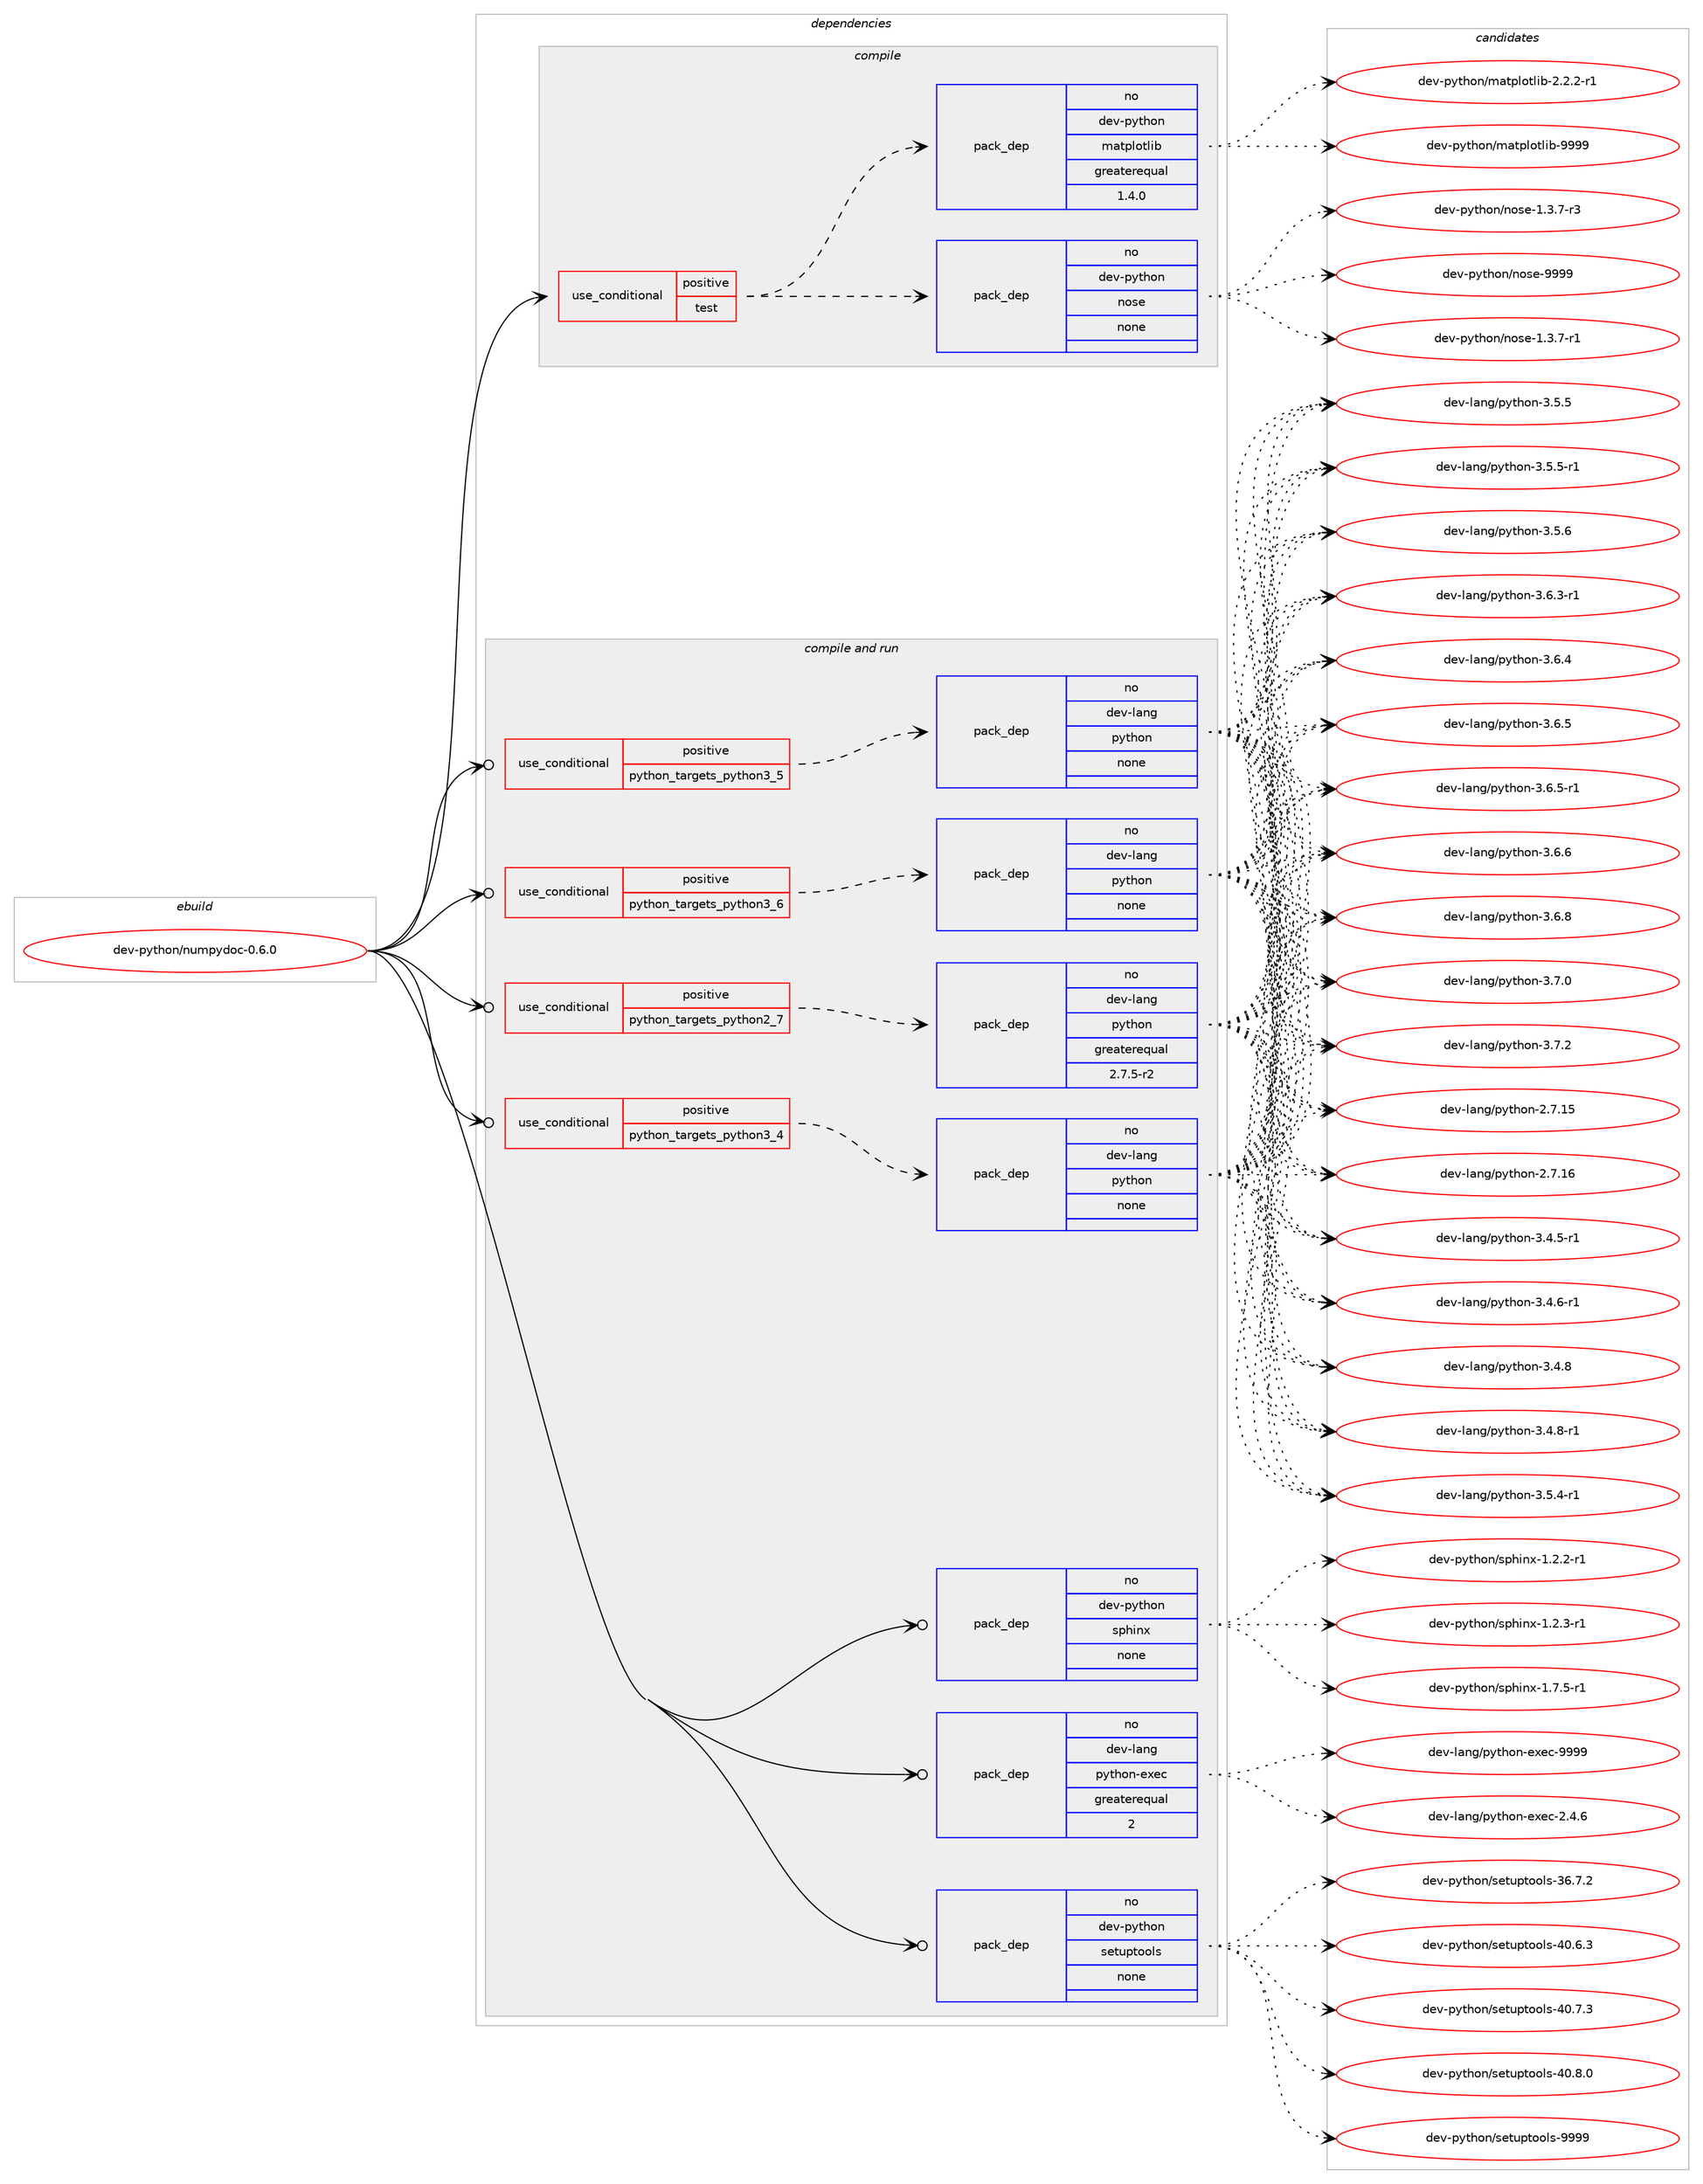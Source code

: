 digraph prolog {

# *************
# Graph options
# *************

newrank=true;
concentrate=true;
compound=true;
graph [rankdir=LR,fontname=Helvetica,fontsize=10,ranksep=1.5];#, ranksep=2.5, nodesep=0.2];
edge  [arrowhead=vee];
node  [fontname=Helvetica,fontsize=10];

# **********
# The ebuild
# **********

subgraph cluster_leftcol {
color=gray;
rank=same;
label=<<i>ebuild</i>>;
id [label="dev-python/numpydoc-0.6.0", color=red, width=4, href="../dev-python/numpydoc-0.6.0.svg"];
}

# ****************
# The dependencies
# ****************

subgraph cluster_midcol {
color=gray;
label=<<i>dependencies</i>>;
subgraph cluster_compile {
fillcolor="#eeeeee";
style=filled;
label=<<i>compile</i>>;
subgraph cond378419 {
dependency1421589 [label=<<TABLE BORDER="0" CELLBORDER="1" CELLSPACING="0" CELLPADDING="4"><TR><TD ROWSPAN="3" CELLPADDING="10">use_conditional</TD></TR><TR><TD>positive</TD></TR><TR><TD>test</TD></TR></TABLE>>, shape=none, color=red];
subgraph pack1019893 {
dependency1421590 [label=<<TABLE BORDER="0" CELLBORDER="1" CELLSPACING="0" CELLPADDING="4" WIDTH="220"><TR><TD ROWSPAN="6" CELLPADDING="30">pack_dep</TD></TR><TR><TD WIDTH="110">no</TD></TR><TR><TD>dev-python</TD></TR><TR><TD>nose</TD></TR><TR><TD>none</TD></TR><TR><TD></TD></TR></TABLE>>, shape=none, color=blue];
}
dependency1421589:e -> dependency1421590:w [weight=20,style="dashed",arrowhead="vee"];
subgraph pack1019894 {
dependency1421591 [label=<<TABLE BORDER="0" CELLBORDER="1" CELLSPACING="0" CELLPADDING="4" WIDTH="220"><TR><TD ROWSPAN="6" CELLPADDING="30">pack_dep</TD></TR><TR><TD WIDTH="110">no</TD></TR><TR><TD>dev-python</TD></TR><TR><TD>matplotlib</TD></TR><TR><TD>greaterequal</TD></TR><TR><TD>1.4.0</TD></TR></TABLE>>, shape=none, color=blue];
}
dependency1421589:e -> dependency1421591:w [weight=20,style="dashed",arrowhead="vee"];
}
id:e -> dependency1421589:w [weight=20,style="solid",arrowhead="vee"];
}
subgraph cluster_compileandrun {
fillcolor="#eeeeee";
style=filled;
label=<<i>compile and run</i>>;
subgraph cond378420 {
dependency1421592 [label=<<TABLE BORDER="0" CELLBORDER="1" CELLSPACING="0" CELLPADDING="4"><TR><TD ROWSPAN="3" CELLPADDING="10">use_conditional</TD></TR><TR><TD>positive</TD></TR><TR><TD>python_targets_python2_7</TD></TR></TABLE>>, shape=none, color=red];
subgraph pack1019895 {
dependency1421593 [label=<<TABLE BORDER="0" CELLBORDER="1" CELLSPACING="0" CELLPADDING="4" WIDTH="220"><TR><TD ROWSPAN="6" CELLPADDING="30">pack_dep</TD></TR><TR><TD WIDTH="110">no</TD></TR><TR><TD>dev-lang</TD></TR><TR><TD>python</TD></TR><TR><TD>greaterequal</TD></TR><TR><TD>2.7.5-r2</TD></TR></TABLE>>, shape=none, color=blue];
}
dependency1421592:e -> dependency1421593:w [weight=20,style="dashed",arrowhead="vee"];
}
id:e -> dependency1421592:w [weight=20,style="solid",arrowhead="odotvee"];
subgraph cond378421 {
dependency1421594 [label=<<TABLE BORDER="0" CELLBORDER="1" CELLSPACING="0" CELLPADDING="4"><TR><TD ROWSPAN="3" CELLPADDING="10">use_conditional</TD></TR><TR><TD>positive</TD></TR><TR><TD>python_targets_python3_4</TD></TR></TABLE>>, shape=none, color=red];
subgraph pack1019896 {
dependency1421595 [label=<<TABLE BORDER="0" CELLBORDER="1" CELLSPACING="0" CELLPADDING="4" WIDTH="220"><TR><TD ROWSPAN="6" CELLPADDING="30">pack_dep</TD></TR><TR><TD WIDTH="110">no</TD></TR><TR><TD>dev-lang</TD></TR><TR><TD>python</TD></TR><TR><TD>none</TD></TR><TR><TD></TD></TR></TABLE>>, shape=none, color=blue];
}
dependency1421594:e -> dependency1421595:w [weight=20,style="dashed",arrowhead="vee"];
}
id:e -> dependency1421594:w [weight=20,style="solid",arrowhead="odotvee"];
subgraph cond378422 {
dependency1421596 [label=<<TABLE BORDER="0" CELLBORDER="1" CELLSPACING="0" CELLPADDING="4"><TR><TD ROWSPAN="3" CELLPADDING="10">use_conditional</TD></TR><TR><TD>positive</TD></TR><TR><TD>python_targets_python3_5</TD></TR></TABLE>>, shape=none, color=red];
subgraph pack1019897 {
dependency1421597 [label=<<TABLE BORDER="0" CELLBORDER="1" CELLSPACING="0" CELLPADDING="4" WIDTH="220"><TR><TD ROWSPAN="6" CELLPADDING="30">pack_dep</TD></TR><TR><TD WIDTH="110">no</TD></TR><TR><TD>dev-lang</TD></TR><TR><TD>python</TD></TR><TR><TD>none</TD></TR><TR><TD></TD></TR></TABLE>>, shape=none, color=blue];
}
dependency1421596:e -> dependency1421597:w [weight=20,style="dashed",arrowhead="vee"];
}
id:e -> dependency1421596:w [weight=20,style="solid",arrowhead="odotvee"];
subgraph cond378423 {
dependency1421598 [label=<<TABLE BORDER="0" CELLBORDER="1" CELLSPACING="0" CELLPADDING="4"><TR><TD ROWSPAN="3" CELLPADDING="10">use_conditional</TD></TR><TR><TD>positive</TD></TR><TR><TD>python_targets_python3_6</TD></TR></TABLE>>, shape=none, color=red];
subgraph pack1019898 {
dependency1421599 [label=<<TABLE BORDER="0" CELLBORDER="1" CELLSPACING="0" CELLPADDING="4" WIDTH="220"><TR><TD ROWSPAN="6" CELLPADDING="30">pack_dep</TD></TR><TR><TD WIDTH="110">no</TD></TR><TR><TD>dev-lang</TD></TR><TR><TD>python</TD></TR><TR><TD>none</TD></TR><TR><TD></TD></TR></TABLE>>, shape=none, color=blue];
}
dependency1421598:e -> dependency1421599:w [weight=20,style="dashed",arrowhead="vee"];
}
id:e -> dependency1421598:w [weight=20,style="solid",arrowhead="odotvee"];
subgraph pack1019899 {
dependency1421600 [label=<<TABLE BORDER="0" CELLBORDER="1" CELLSPACING="0" CELLPADDING="4" WIDTH="220"><TR><TD ROWSPAN="6" CELLPADDING="30">pack_dep</TD></TR><TR><TD WIDTH="110">no</TD></TR><TR><TD>dev-lang</TD></TR><TR><TD>python-exec</TD></TR><TR><TD>greaterequal</TD></TR><TR><TD>2</TD></TR></TABLE>>, shape=none, color=blue];
}
id:e -> dependency1421600:w [weight=20,style="solid",arrowhead="odotvee"];
subgraph pack1019900 {
dependency1421601 [label=<<TABLE BORDER="0" CELLBORDER="1" CELLSPACING="0" CELLPADDING="4" WIDTH="220"><TR><TD ROWSPAN="6" CELLPADDING="30">pack_dep</TD></TR><TR><TD WIDTH="110">no</TD></TR><TR><TD>dev-python</TD></TR><TR><TD>setuptools</TD></TR><TR><TD>none</TD></TR><TR><TD></TD></TR></TABLE>>, shape=none, color=blue];
}
id:e -> dependency1421601:w [weight=20,style="solid",arrowhead="odotvee"];
subgraph pack1019901 {
dependency1421602 [label=<<TABLE BORDER="0" CELLBORDER="1" CELLSPACING="0" CELLPADDING="4" WIDTH="220"><TR><TD ROWSPAN="6" CELLPADDING="30">pack_dep</TD></TR><TR><TD WIDTH="110">no</TD></TR><TR><TD>dev-python</TD></TR><TR><TD>sphinx</TD></TR><TR><TD>none</TD></TR><TR><TD></TD></TR></TABLE>>, shape=none, color=blue];
}
id:e -> dependency1421602:w [weight=20,style="solid",arrowhead="odotvee"];
}
subgraph cluster_run {
fillcolor="#eeeeee";
style=filled;
label=<<i>run</i>>;
}
}

# **************
# The candidates
# **************

subgraph cluster_choices {
rank=same;
color=gray;
label=<<i>candidates</i>>;

subgraph choice1019893 {
color=black;
nodesep=1;
choice10010111845112121116104111110471101111151014549465146554511449 [label="dev-python/nose-1.3.7-r1", color=red, width=4,href="../dev-python/nose-1.3.7-r1.svg"];
choice10010111845112121116104111110471101111151014549465146554511451 [label="dev-python/nose-1.3.7-r3", color=red, width=4,href="../dev-python/nose-1.3.7-r3.svg"];
choice10010111845112121116104111110471101111151014557575757 [label="dev-python/nose-9999", color=red, width=4,href="../dev-python/nose-9999.svg"];
dependency1421590:e -> choice10010111845112121116104111110471101111151014549465146554511449:w [style=dotted,weight="100"];
dependency1421590:e -> choice10010111845112121116104111110471101111151014549465146554511451:w [style=dotted,weight="100"];
dependency1421590:e -> choice10010111845112121116104111110471101111151014557575757:w [style=dotted,weight="100"];
}
subgraph choice1019894 {
color=black;
nodesep=1;
choice100101118451121211161041111104710997116112108111116108105984550465046504511449 [label="dev-python/matplotlib-2.2.2-r1", color=red, width=4,href="../dev-python/matplotlib-2.2.2-r1.svg"];
choice100101118451121211161041111104710997116112108111116108105984557575757 [label="dev-python/matplotlib-9999", color=red, width=4,href="../dev-python/matplotlib-9999.svg"];
dependency1421591:e -> choice100101118451121211161041111104710997116112108111116108105984550465046504511449:w [style=dotted,weight="100"];
dependency1421591:e -> choice100101118451121211161041111104710997116112108111116108105984557575757:w [style=dotted,weight="100"];
}
subgraph choice1019895 {
color=black;
nodesep=1;
choice10010111845108971101034711212111610411111045504655464953 [label="dev-lang/python-2.7.15", color=red, width=4,href="../dev-lang/python-2.7.15.svg"];
choice10010111845108971101034711212111610411111045504655464954 [label="dev-lang/python-2.7.16", color=red, width=4,href="../dev-lang/python-2.7.16.svg"];
choice1001011184510897110103471121211161041111104551465246534511449 [label="dev-lang/python-3.4.5-r1", color=red, width=4,href="../dev-lang/python-3.4.5-r1.svg"];
choice1001011184510897110103471121211161041111104551465246544511449 [label="dev-lang/python-3.4.6-r1", color=red, width=4,href="../dev-lang/python-3.4.6-r1.svg"];
choice100101118451089711010347112121116104111110455146524656 [label="dev-lang/python-3.4.8", color=red, width=4,href="../dev-lang/python-3.4.8.svg"];
choice1001011184510897110103471121211161041111104551465246564511449 [label="dev-lang/python-3.4.8-r1", color=red, width=4,href="../dev-lang/python-3.4.8-r1.svg"];
choice1001011184510897110103471121211161041111104551465346524511449 [label="dev-lang/python-3.5.4-r1", color=red, width=4,href="../dev-lang/python-3.5.4-r1.svg"];
choice100101118451089711010347112121116104111110455146534653 [label="dev-lang/python-3.5.5", color=red, width=4,href="../dev-lang/python-3.5.5.svg"];
choice1001011184510897110103471121211161041111104551465346534511449 [label="dev-lang/python-3.5.5-r1", color=red, width=4,href="../dev-lang/python-3.5.5-r1.svg"];
choice100101118451089711010347112121116104111110455146534654 [label="dev-lang/python-3.5.6", color=red, width=4,href="../dev-lang/python-3.5.6.svg"];
choice1001011184510897110103471121211161041111104551465446514511449 [label="dev-lang/python-3.6.3-r1", color=red, width=4,href="../dev-lang/python-3.6.3-r1.svg"];
choice100101118451089711010347112121116104111110455146544652 [label="dev-lang/python-3.6.4", color=red, width=4,href="../dev-lang/python-3.6.4.svg"];
choice100101118451089711010347112121116104111110455146544653 [label="dev-lang/python-3.6.5", color=red, width=4,href="../dev-lang/python-3.6.5.svg"];
choice1001011184510897110103471121211161041111104551465446534511449 [label="dev-lang/python-3.6.5-r1", color=red, width=4,href="../dev-lang/python-3.6.5-r1.svg"];
choice100101118451089711010347112121116104111110455146544654 [label="dev-lang/python-3.6.6", color=red, width=4,href="../dev-lang/python-3.6.6.svg"];
choice100101118451089711010347112121116104111110455146544656 [label="dev-lang/python-3.6.8", color=red, width=4,href="../dev-lang/python-3.6.8.svg"];
choice100101118451089711010347112121116104111110455146554648 [label="dev-lang/python-3.7.0", color=red, width=4,href="../dev-lang/python-3.7.0.svg"];
choice100101118451089711010347112121116104111110455146554650 [label="dev-lang/python-3.7.2", color=red, width=4,href="../dev-lang/python-3.7.2.svg"];
dependency1421593:e -> choice10010111845108971101034711212111610411111045504655464953:w [style=dotted,weight="100"];
dependency1421593:e -> choice10010111845108971101034711212111610411111045504655464954:w [style=dotted,weight="100"];
dependency1421593:e -> choice1001011184510897110103471121211161041111104551465246534511449:w [style=dotted,weight="100"];
dependency1421593:e -> choice1001011184510897110103471121211161041111104551465246544511449:w [style=dotted,weight="100"];
dependency1421593:e -> choice100101118451089711010347112121116104111110455146524656:w [style=dotted,weight="100"];
dependency1421593:e -> choice1001011184510897110103471121211161041111104551465246564511449:w [style=dotted,weight="100"];
dependency1421593:e -> choice1001011184510897110103471121211161041111104551465346524511449:w [style=dotted,weight="100"];
dependency1421593:e -> choice100101118451089711010347112121116104111110455146534653:w [style=dotted,weight="100"];
dependency1421593:e -> choice1001011184510897110103471121211161041111104551465346534511449:w [style=dotted,weight="100"];
dependency1421593:e -> choice100101118451089711010347112121116104111110455146534654:w [style=dotted,weight="100"];
dependency1421593:e -> choice1001011184510897110103471121211161041111104551465446514511449:w [style=dotted,weight="100"];
dependency1421593:e -> choice100101118451089711010347112121116104111110455146544652:w [style=dotted,weight="100"];
dependency1421593:e -> choice100101118451089711010347112121116104111110455146544653:w [style=dotted,weight="100"];
dependency1421593:e -> choice1001011184510897110103471121211161041111104551465446534511449:w [style=dotted,weight="100"];
dependency1421593:e -> choice100101118451089711010347112121116104111110455146544654:w [style=dotted,weight="100"];
dependency1421593:e -> choice100101118451089711010347112121116104111110455146544656:w [style=dotted,weight="100"];
dependency1421593:e -> choice100101118451089711010347112121116104111110455146554648:w [style=dotted,weight="100"];
dependency1421593:e -> choice100101118451089711010347112121116104111110455146554650:w [style=dotted,weight="100"];
}
subgraph choice1019896 {
color=black;
nodesep=1;
choice10010111845108971101034711212111610411111045504655464953 [label="dev-lang/python-2.7.15", color=red, width=4,href="../dev-lang/python-2.7.15.svg"];
choice10010111845108971101034711212111610411111045504655464954 [label="dev-lang/python-2.7.16", color=red, width=4,href="../dev-lang/python-2.7.16.svg"];
choice1001011184510897110103471121211161041111104551465246534511449 [label="dev-lang/python-3.4.5-r1", color=red, width=4,href="../dev-lang/python-3.4.5-r1.svg"];
choice1001011184510897110103471121211161041111104551465246544511449 [label="dev-lang/python-3.4.6-r1", color=red, width=4,href="../dev-lang/python-3.4.6-r1.svg"];
choice100101118451089711010347112121116104111110455146524656 [label="dev-lang/python-3.4.8", color=red, width=4,href="../dev-lang/python-3.4.8.svg"];
choice1001011184510897110103471121211161041111104551465246564511449 [label="dev-lang/python-3.4.8-r1", color=red, width=4,href="../dev-lang/python-3.4.8-r1.svg"];
choice1001011184510897110103471121211161041111104551465346524511449 [label="dev-lang/python-3.5.4-r1", color=red, width=4,href="../dev-lang/python-3.5.4-r1.svg"];
choice100101118451089711010347112121116104111110455146534653 [label="dev-lang/python-3.5.5", color=red, width=4,href="../dev-lang/python-3.5.5.svg"];
choice1001011184510897110103471121211161041111104551465346534511449 [label="dev-lang/python-3.5.5-r1", color=red, width=4,href="../dev-lang/python-3.5.5-r1.svg"];
choice100101118451089711010347112121116104111110455146534654 [label="dev-lang/python-3.5.6", color=red, width=4,href="../dev-lang/python-3.5.6.svg"];
choice1001011184510897110103471121211161041111104551465446514511449 [label="dev-lang/python-3.6.3-r1", color=red, width=4,href="../dev-lang/python-3.6.3-r1.svg"];
choice100101118451089711010347112121116104111110455146544652 [label="dev-lang/python-3.6.4", color=red, width=4,href="../dev-lang/python-3.6.4.svg"];
choice100101118451089711010347112121116104111110455146544653 [label="dev-lang/python-3.6.5", color=red, width=4,href="../dev-lang/python-3.6.5.svg"];
choice1001011184510897110103471121211161041111104551465446534511449 [label="dev-lang/python-3.6.5-r1", color=red, width=4,href="../dev-lang/python-3.6.5-r1.svg"];
choice100101118451089711010347112121116104111110455146544654 [label="dev-lang/python-3.6.6", color=red, width=4,href="../dev-lang/python-3.6.6.svg"];
choice100101118451089711010347112121116104111110455146544656 [label="dev-lang/python-3.6.8", color=red, width=4,href="../dev-lang/python-3.6.8.svg"];
choice100101118451089711010347112121116104111110455146554648 [label="dev-lang/python-3.7.0", color=red, width=4,href="../dev-lang/python-3.7.0.svg"];
choice100101118451089711010347112121116104111110455146554650 [label="dev-lang/python-3.7.2", color=red, width=4,href="../dev-lang/python-3.7.2.svg"];
dependency1421595:e -> choice10010111845108971101034711212111610411111045504655464953:w [style=dotted,weight="100"];
dependency1421595:e -> choice10010111845108971101034711212111610411111045504655464954:w [style=dotted,weight="100"];
dependency1421595:e -> choice1001011184510897110103471121211161041111104551465246534511449:w [style=dotted,weight="100"];
dependency1421595:e -> choice1001011184510897110103471121211161041111104551465246544511449:w [style=dotted,weight="100"];
dependency1421595:e -> choice100101118451089711010347112121116104111110455146524656:w [style=dotted,weight="100"];
dependency1421595:e -> choice1001011184510897110103471121211161041111104551465246564511449:w [style=dotted,weight="100"];
dependency1421595:e -> choice1001011184510897110103471121211161041111104551465346524511449:w [style=dotted,weight="100"];
dependency1421595:e -> choice100101118451089711010347112121116104111110455146534653:w [style=dotted,weight="100"];
dependency1421595:e -> choice1001011184510897110103471121211161041111104551465346534511449:w [style=dotted,weight="100"];
dependency1421595:e -> choice100101118451089711010347112121116104111110455146534654:w [style=dotted,weight="100"];
dependency1421595:e -> choice1001011184510897110103471121211161041111104551465446514511449:w [style=dotted,weight="100"];
dependency1421595:e -> choice100101118451089711010347112121116104111110455146544652:w [style=dotted,weight="100"];
dependency1421595:e -> choice100101118451089711010347112121116104111110455146544653:w [style=dotted,weight="100"];
dependency1421595:e -> choice1001011184510897110103471121211161041111104551465446534511449:w [style=dotted,weight="100"];
dependency1421595:e -> choice100101118451089711010347112121116104111110455146544654:w [style=dotted,weight="100"];
dependency1421595:e -> choice100101118451089711010347112121116104111110455146544656:w [style=dotted,weight="100"];
dependency1421595:e -> choice100101118451089711010347112121116104111110455146554648:w [style=dotted,weight="100"];
dependency1421595:e -> choice100101118451089711010347112121116104111110455146554650:w [style=dotted,weight="100"];
}
subgraph choice1019897 {
color=black;
nodesep=1;
choice10010111845108971101034711212111610411111045504655464953 [label="dev-lang/python-2.7.15", color=red, width=4,href="../dev-lang/python-2.7.15.svg"];
choice10010111845108971101034711212111610411111045504655464954 [label="dev-lang/python-2.7.16", color=red, width=4,href="../dev-lang/python-2.7.16.svg"];
choice1001011184510897110103471121211161041111104551465246534511449 [label="dev-lang/python-3.4.5-r1", color=red, width=4,href="../dev-lang/python-3.4.5-r1.svg"];
choice1001011184510897110103471121211161041111104551465246544511449 [label="dev-lang/python-3.4.6-r1", color=red, width=4,href="../dev-lang/python-3.4.6-r1.svg"];
choice100101118451089711010347112121116104111110455146524656 [label="dev-lang/python-3.4.8", color=red, width=4,href="../dev-lang/python-3.4.8.svg"];
choice1001011184510897110103471121211161041111104551465246564511449 [label="dev-lang/python-3.4.8-r1", color=red, width=4,href="../dev-lang/python-3.4.8-r1.svg"];
choice1001011184510897110103471121211161041111104551465346524511449 [label="dev-lang/python-3.5.4-r1", color=red, width=4,href="../dev-lang/python-3.5.4-r1.svg"];
choice100101118451089711010347112121116104111110455146534653 [label="dev-lang/python-3.5.5", color=red, width=4,href="../dev-lang/python-3.5.5.svg"];
choice1001011184510897110103471121211161041111104551465346534511449 [label="dev-lang/python-3.5.5-r1", color=red, width=4,href="../dev-lang/python-3.5.5-r1.svg"];
choice100101118451089711010347112121116104111110455146534654 [label="dev-lang/python-3.5.6", color=red, width=4,href="../dev-lang/python-3.5.6.svg"];
choice1001011184510897110103471121211161041111104551465446514511449 [label="dev-lang/python-3.6.3-r1", color=red, width=4,href="../dev-lang/python-3.6.3-r1.svg"];
choice100101118451089711010347112121116104111110455146544652 [label="dev-lang/python-3.6.4", color=red, width=4,href="../dev-lang/python-3.6.4.svg"];
choice100101118451089711010347112121116104111110455146544653 [label="dev-lang/python-3.6.5", color=red, width=4,href="../dev-lang/python-3.6.5.svg"];
choice1001011184510897110103471121211161041111104551465446534511449 [label="dev-lang/python-3.6.5-r1", color=red, width=4,href="../dev-lang/python-3.6.5-r1.svg"];
choice100101118451089711010347112121116104111110455146544654 [label="dev-lang/python-3.6.6", color=red, width=4,href="../dev-lang/python-3.6.6.svg"];
choice100101118451089711010347112121116104111110455146544656 [label="dev-lang/python-3.6.8", color=red, width=4,href="../dev-lang/python-3.6.8.svg"];
choice100101118451089711010347112121116104111110455146554648 [label="dev-lang/python-3.7.0", color=red, width=4,href="../dev-lang/python-3.7.0.svg"];
choice100101118451089711010347112121116104111110455146554650 [label="dev-lang/python-3.7.2", color=red, width=4,href="../dev-lang/python-3.7.2.svg"];
dependency1421597:e -> choice10010111845108971101034711212111610411111045504655464953:w [style=dotted,weight="100"];
dependency1421597:e -> choice10010111845108971101034711212111610411111045504655464954:w [style=dotted,weight="100"];
dependency1421597:e -> choice1001011184510897110103471121211161041111104551465246534511449:w [style=dotted,weight="100"];
dependency1421597:e -> choice1001011184510897110103471121211161041111104551465246544511449:w [style=dotted,weight="100"];
dependency1421597:e -> choice100101118451089711010347112121116104111110455146524656:w [style=dotted,weight="100"];
dependency1421597:e -> choice1001011184510897110103471121211161041111104551465246564511449:w [style=dotted,weight="100"];
dependency1421597:e -> choice1001011184510897110103471121211161041111104551465346524511449:w [style=dotted,weight="100"];
dependency1421597:e -> choice100101118451089711010347112121116104111110455146534653:w [style=dotted,weight="100"];
dependency1421597:e -> choice1001011184510897110103471121211161041111104551465346534511449:w [style=dotted,weight="100"];
dependency1421597:e -> choice100101118451089711010347112121116104111110455146534654:w [style=dotted,weight="100"];
dependency1421597:e -> choice1001011184510897110103471121211161041111104551465446514511449:w [style=dotted,weight="100"];
dependency1421597:e -> choice100101118451089711010347112121116104111110455146544652:w [style=dotted,weight="100"];
dependency1421597:e -> choice100101118451089711010347112121116104111110455146544653:w [style=dotted,weight="100"];
dependency1421597:e -> choice1001011184510897110103471121211161041111104551465446534511449:w [style=dotted,weight="100"];
dependency1421597:e -> choice100101118451089711010347112121116104111110455146544654:w [style=dotted,weight="100"];
dependency1421597:e -> choice100101118451089711010347112121116104111110455146544656:w [style=dotted,weight="100"];
dependency1421597:e -> choice100101118451089711010347112121116104111110455146554648:w [style=dotted,weight="100"];
dependency1421597:e -> choice100101118451089711010347112121116104111110455146554650:w [style=dotted,weight="100"];
}
subgraph choice1019898 {
color=black;
nodesep=1;
choice10010111845108971101034711212111610411111045504655464953 [label="dev-lang/python-2.7.15", color=red, width=4,href="../dev-lang/python-2.7.15.svg"];
choice10010111845108971101034711212111610411111045504655464954 [label="dev-lang/python-2.7.16", color=red, width=4,href="../dev-lang/python-2.7.16.svg"];
choice1001011184510897110103471121211161041111104551465246534511449 [label="dev-lang/python-3.4.5-r1", color=red, width=4,href="../dev-lang/python-3.4.5-r1.svg"];
choice1001011184510897110103471121211161041111104551465246544511449 [label="dev-lang/python-3.4.6-r1", color=red, width=4,href="../dev-lang/python-3.4.6-r1.svg"];
choice100101118451089711010347112121116104111110455146524656 [label="dev-lang/python-3.4.8", color=red, width=4,href="../dev-lang/python-3.4.8.svg"];
choice1001011184510897110103471121211161041111104551465246564511449 [label="dev-lang/python-3.4.8-r1", color=red, width=4,href="../dev-lang/python-3.4.8-r1.svg"];
choice1001011184510897110103471121211161041111104551465346524511449 [label="dev-lang/python-3.5.4-r1", color=red, width=4,href="../dev-lang/python-3.5.4-r1.svg"];
choice100101118451089711010347112121116104111110455146534653 [label="dev-lang/python-3.5.5", color=red, width=4,href="../dev-lang/python-3.5.5.svg"];
choice1001011184510897110103471121211161041111104551465346534511449 [label="dev-lang/python-3.5.5-r1", color=red, width=4,href="../dev-lang/python-3.5.5-r1.svg"];
choice100101118451089711010347112121116104111110455146534654 [label="dev-lang/python-3.5.6", color=red, width=4,href="../dev-lang/python-3.5.6.svg"];
choice1001011184510897110103471121211161041111104551465446514511449 [label="dev-lang/python-3.6.3-r1", color=red, width=4,href="../dev-lang/python-3.6.3-r1.svg"];
choice100101118451089711010347112121116104111110455146544652 [label="dev-lang/python-3.6.4", color=red, width=4,href="../dev-lang/python-3.6.4.svg"];
choice100101118451089711010347112121116104111110455146544653 [label="dev-lang/python-3.6.5", color=red, width=4,href="../dev-lang/python-3.6.5.svg"];
choice1001011184510897110103471121211161041111104551465446534511449 [label="dev-lang/python-3.6.5-r1", color=red, width=4,href="../dev-lang/python-3.6.5-r1.svg"];
choice100101118451089711010347112121116104111110455146544654 [label="dev-lang/python-3.6.6", color=red, width=4,href="../dev-lang/python-3.6.6.svg"];
choice100101118451089711010347112121116104111110455146544656 [label="dev-lang/python-3.6.8", color=red, width=4,href="../dev-lang/python-3.6.8.svg"];
choice100101118451089711010347112121116104111110455146554648 [label="dev-lang/python-3.7.0", color=red, width=4,href="../dev-lang/python-3.7.0.svg"];
choice100101118451089711010347112121116104111110455146554650 [label="dev-lang/python-3.7.2", color=red, width=4,href="../dev-lang/python-3.7.2.svg"];
dependency1421599:e -> choice10010111845108971101034711212111610411111045504655464953:w [style=dotted,weight="100"];
dependency1421599:e -> choice10010111845108971101034711212111610411111045504655464954:w [style=dotted,weight="100"];
dependency1421599:e -> choice1001011184510897110103471121211161041111104551465246534511449:w [style=dotted,weight="100"];
dependency1421599:e -> choice1001011184510897110103471121211161041111104551465246544511449:w [style=dotted,weight="100"];
dependency1421599:e -> choice100101118451089711010347112121116104111110455146524656:w [style=dotted,weight="100"];
dependency1421599:e -> choice1001011184510897110103471121211161041111104551465246564511449:w [style=dotted,weight="100"];
dependency1421599:e -> choice1001011184510897110103471121211161041111104551465346524511449:w [style=dotted,weight="100"];
dependency1421599:e -> choice100101118451089711010347112121116104111110455146534653:w [style=dotted,weight="100"];
dependency1421599:e -> choice1001011184510897110103471121211161041111104551465346534511449:w [style=dotted,weight="100"];
dependency1421599:e -> choice100101118451089711010347112121116104111110455146534654:w [style=dotted,weight="100"];
dependency1421599:e -> choice1001011184510897110103471121211161041111104551465446514511449:w [style=dotted,weight="100"];
dependency1421599:e -> choice100101118451089711010347112121116104111110455146544652:w [style=dotted,weight="100"];
dependency1421599:e -> choice100101118451089711010347112121116104111110455146544653:w [style=dotted,weight="100"];
dependency1421599:e -> choice1001011184510897110103471121211161041111104551465446534511449:w [style=dotted,weight="100"];
dependency1421599:e -> choice100101118451089711010347112121116104111110455146544654:w [style=dotted,weight="100"];
dependency1421599:e -> choice100101118451089711010347112121116104111110455146544656:w [style=dotted,weight="100"];
dependency1421599:e -> choice100101118451089711010347112121116104111110455146554648:w [style=dotted,weight="100"];
dependency1421599:e -> choice100101118451089711010347112121116104111110455146554650:w [style=dotted,weight="100"];
}
subgraph choice1019899 {
color=black;
nodesep=1;
choice1001011184510897110103471121211161041111104510112010199455046524654 [label="dev-lang/python-exec-2.4.6", color=red, width=4,href="../dev-lang/python-exec-2.4.6.svg"];
choice10010111845108971101034711212111610411111045101120101994557575757 [label="dev-lang/python-exec-9999", color=red, width=4,href="../dev-lang/python-exec-9999.svg"];
dependency1421600:e -> choice1001011184510897110103471121211161041111104510112010199455046524654:w [style=dotted,weight="100"];
dependency1421600:e -> choice10010111845108971101034711212111610411111045101120101994557575757:w [style=dotted,weight="100"];
}
subgraph choice1019900 {
color=black;
nodesep=1;
choice100101118451121211161041111104711510111611711211611111110811545515446554650 [label="dev-python/setuptools-36.7.2", color=red, width=4,href="../dev-python/setuptools-36.7.2.svg"];
choice100101118451121211161041111104711510111611711211611111110811545524846544651 [label="dev-python/setuptools-40.6.3", color=red, width=4,href="../dev-python/setuptools-40.6.3.svg"];
choice100101118451121211161041111104711510111611711211611111110811545524846554651 [label="dev-python/setuptools-40.7.3", color=red, width=4,href="../dev-python/setuptools-40.7.3.svg"];
choice100101118451121211161041111104711510111611711211611111110811545524846564648 [label="dev-python/setuptools-40.8.0", color=red, width=4,href="../dev-python/setuptools-40.8.0.svg"];
choice10010111845112121116104111110471151011161171121161111111081154557575757 [label="dev-python/setuptools-9999", color=red, width=4,href="../dev-python/setuptools-9999.svg"];
dependency1421601:e -> choice100101118451121211161041111104711510111611711211611111110811545515446554650:w [style=dotted,weight="100"];
dependency1421601:e -> choice100101118451121211161041111104711510111611711211611111110811545524846544651:w [style=dotted,weight="100"];
dependency1421601:e -> choice100101118451121211161041111104711510111611711211611111110811545524846554651:w [style=dotted,weight="100"];
dependency1421601:e -> choice100101118451121211161041111104711510111611711211611111110811545524846564648:w [style=dotted,weight="100"];
dependency1421601:e -> choice10010111845112121116104111110471151011161171121161111111081154557575757:w [style=dotted,weight="100"];
}
subgraph choice1019901 {
color=black;
nodesep=1;
choice10010111845112121116104111110471151121041051101204549465046504511449 [label="dev-python/sphinx-1.2.2-r1", color=red, width=4,href="../dev-python/sphinx-1.2.2-r1.svg"];
choice10010111845112121116104111110471151121041051101204549465046514511449 [label="dev-python/sphinx-1.2.3-r1", color=red, width=4,href="../dev-python/sphinx-1.2.3-r1.svg"];
choice10010111845112121116104111110471151121041051101204549465546534511449 [label="dev-python/sphinx-1.7.5-r1", color=red, width=4,href="../dev-python/sphinx-1.7.5-r1.svg"];
dependency1421602:e -> choice10010111845112121116104111110471151121041051101204549465046504511449:w [style=dotted,weight="100"];
dependency1421602:e -> choice10010111845112121116104111110471151121041051101204549465046514511449:w [style=dotted,weight="100"];
dependency1421602:e -> choice10010111845112121116104111110471151121041051101204549465546534511449:w [style=dotted,weight="100"];
}
}

}
